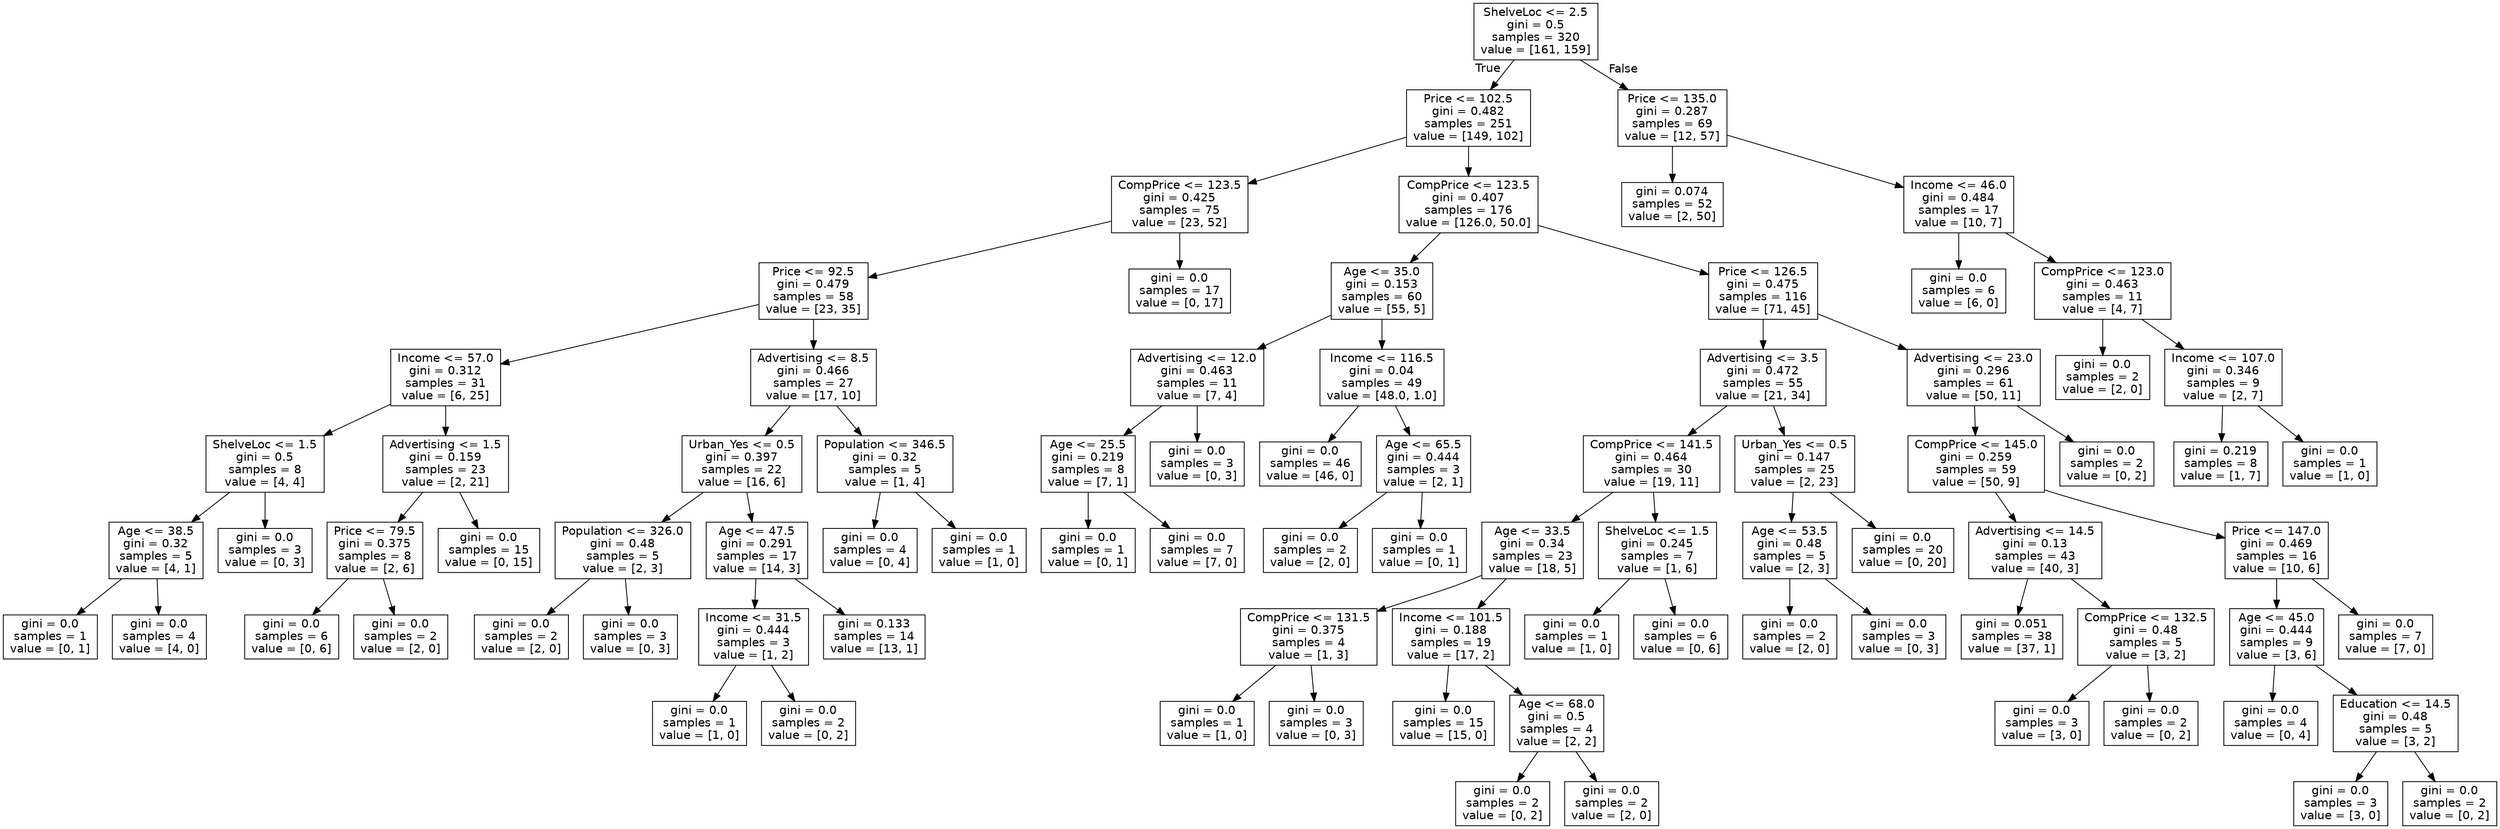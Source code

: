 digraph Tree {
node [shape=box, fontname="helvetica"] ;
edge [fontname="helvetica"] ;
0 [label="ShelveLoc <= 2.5\ngini = 0.5\nsamples = 320\nvalue = [161, 159]"] ;
1 [label="Price <= 102.5\ngini = 0.482\nsamples = 251\nvalue = [149, 102]"] ;
0 -> 1 [labeldistance=2.5, labelangle=45, headlabel="True"] ;
2 [label="CompPrice <= 123.5\ngini = 0.425\nsamples = 75\nvalue = [23, 52]"] ;
1 -> 2 ;
3 [label="Price <= 92.5\ngini = 0.479\nsamples = 58\nvalue = [23, 35]"] ;
2 -> 3 ;
4 [label="Income <= 57.0\ngini = 0.312\nsamples = 31\nvalue = [6, 25]"] ;
3 -> 4 ;
5 [label="ShelveLoc <= 1.5\ngini = 0.5\nsamples = 8\nvalue = [4, 4]"] ;
4 -> 5 ;
6 [label="Age <= 38.5\ngini = 0.32\nsamples = 5\nvalue = [4, 1]"] ;
5 -> 6 ;
7 [label="gini = 0.0\nsamples = 1\nvalue = [0, 1]"] ;
6 -> 7 ;
8 [label="gini = 0.0\nsamples = 4\nvalue = [4, 0]"] ;
6 -> 8 ;
9 [label="gini = 0.0\nsamples = 3\nvalue = [0, 3]"] ;
5 -> 9 ;
10 [label="Advertising <= 1.5\ngini = 0.159\nsamples = 23\nvalue = [2, 21]"] ;
4 -> 10 ;
11 [label="Price <= 79.5\ngini = 0.375\nsamples = 8\nvalue = [2, 6]"] ;
10 -> 11 ;
12 [label="gini = 0.0\nsamples = 6\nvalue = [0, 6]"] ;
11 -> 12 ;
13 [label="gini = 0.0\nsamples = 2\nvalue = [2, 0]"] ;
11 -> 13 ;
14 [label="gini = 0.0\nsamples = 15\nvalue = [0, 15]"] ;
10 -> 14 ;
15 [label="Advertising <= 8.5\ngini = 0.466\nsamples = 27\nvalue = [17, 10]"] ;
3 -> 15 ;
16 [label="Urban_Yes <= 0.5\ngini = 0.397\nsamples = 22\nvalue = [16, 6]"] ;
15 -> 16 ;
17 [label="Population <= 326.0\ngini = 0.48\nsamples = 5\nvalue = [2, 3]"] ;
16 -> 17 ;
18 [label="gini = 0.0\nsamples = 2\nvalue = [2, 0]"] ;
17 -> 18 ;
19 [label="gini = 0.0\nsamples = 3\nvalue = [0, 3]"] ;
17 -> 19 ;
20 [label="Age <= 47.5\ngini = 0.291\nsamples = 17\nvalue = [14, 3]"] ;
16 -> 20 ;
21 [label="Income <= 31.5\ngini = 0.444\nsamples = 3\nvalue = [1, 2]"] ;
20 -> 21 ;
22 [label="gini = 0.0\nsamples = 1\nvalue = [1, 0]"] ;
21 -> 22 ;
23 [label="gini = 0.0\nsamples = 2\nvalue = [0, 2]"] ;
21 -> 23 ;
24 [label="gini = 0.133\nsamples = 14\nvalue = [13, 1]"] ;
20 -> 24 ;
25 [label="Population <= 346.5\ngini = 0.32\nsamples = 5\nvalue = [1, 4]"] ;
15 -> 25 ;
26 [label="gini = 0.0\nsamples = 4\nvalue = [0, 4]"] ;
25 -> 26 ;
27 [label="gini = 0.0\nsamples = 1\nvalue = [1, 0]"] ;
25 -> 27 ;
28 [label="gini = 0.0\nsamples = 17\nvalue = [0, 17]"] ;
2 -> 28 ;
29 [label="CompPrice <= 123.5\ngini = 0.407\nsamples = 176\nvalue = [126.0, 50.0]"] ;
1 -> 29 ;
30 [label="Age <= 35.0\ngini = 0.153\nsamples = 60\nvalue = [55, 5]"] ;
29 -> 30 ;
31 [label="Advertising <= 12.0\ngini = 0.463\nsamples = 11\nvalue = [7, 4]"] ;
30 -> 31 ;
32 [label="Age <= 25.5\ngini = 0.219\nsamples = 8\nvalue = [7, 1]"] ;
31 -> 32 ;
33 [label="gini = 0.0\nsamples = 1\nvalue = [0, 1]"] ;
32 -> 33 ;
34 [label="gini = 0.0\nsamples = 7\nvalue = [7, 0]"] ;
32 -> 34 ;
35 [label="gini = 0.0\nsamples = 3\nvalue = [0, 3]"] ;
31 -> 35 ;
36 [label="Income <= 116.5\ngini = 0.04\nsamples = 49\nvalue = [48.0, 1.0]"] ;
30 -> 36 ;
37 [label="gini = 0.0\nsamples = 46\nvalue = [46, 0]"] ;
36 -> 37 ;
38 [label="Age <= 65.5\ngini = 0.444\nsamples = 3\nvalue = [2, 1]"] ;
36 -> 38 ;
39 [label="gini = 0.0\nsamples = 2\nvalue = [2, 0]"] ;
38 -> 39 ;
40 [label="gini = 0.0\nsamples = 1\nvalue = [0, 1]"] ;
38 -> 40 ;
41 [label="Price <= 126.5\ngini = 0.475\nsamples = 116\nvalue = [71, 45]"] ;
29 -> 41 ;
42 [label="Advertising <= 3.5\ngini = 0.472\nsamples = 55\nvalue = [21, 34]"] ;
41 -> 42 ;
43 [label="CompPrice <= 141.5\ngini = 0.464\nsamples = 30\nvalue = [19, 11]"] ;
42 -> 43 ;
44 [label="Age <= 33.5\ngini = 0.34\nsamples = 23\nvalue = [18, 5]"] ;
43 -> 44 ;
45 [label="CompPrice <= 131.5\ngini = 0.375\nsamples = 4\nvalue = [1, 3]"] ;
44 -> 45 ;
46 [label="gini = 0.0\nsamples = 1\nvalue = [1, 0]"] ;
45 -> 46 ;
47 [label="gini = 0.0\nsamples = 3\nvalue = [0, 3]"] ;
45 -> 47 ;
48 [label="Income <= 101.5\ngini = 0.188\nsamples = 19\nvalue = [17, 2]"] ;
44 -> 48 ;
49 [label="gini = 0.0\nsamples = 15\nvalue = [15, 0]"] ;
48 -> 49 ;
50 [label="Age <= 68.0\ngini = 0.5\nsamples = 4\nvalue = [2, 2]"] ;
48 -> 50 ;
51 [label="gini = 0.0\nsamples = 2\nvalue = [0, 2]"] ;
50 -> 51 ;
52 [label="gini = 0.0\nsamples = 2\nvalue = [2, 0]"] ;
50 -> 52 ;
53 [label="ShelveLoc <= 1.5\ngini = 0.245\nsamples = 7\nvalue = [1, 6]"] ;
43 -> 53 ;
54 [label="gini = 0.0\nsamples = 1\nvalue = [1, 0]"] ;
53 -> 54 ;
55 [label="gini = 0.0\nsamples = 6\nvalue = [0, 6]"] ;
53 -> 55 ;
56 [label="Urban_Yes <= 0.5\ngini = 0.147\nsamples = 25\nvalue = [2, 23]"] ;
42 -> 56 ;
57 [label="Age <= 53.5\ngini = 0.48\nsamples = 5\nvalue = [2, 3]"] ;
56 -> 57 ;
58 [label="gini = 0.0\nsamples = 2\nvalue = [2, 0]"] ;
57 -> 58 ;
59 [label="gini = 0.0\nsamples = 3\nvalue = [0, 3]"] ;
57 -> 59 ;
60 [label="gini = 0.0\nsamples = 20\nvalue = [0, 20]"] ;
56 -> 60 ;
61 [label="Advertising <= 23.0\ngini = 0.296\nsamples = 61\nvalue = [50, 11]"] ;
41 -> 61 ;
62 [label="CompPrice <= 145.0\ngini = 0.259\nsamples = 59\nvalue = [50, 9]"] ;
61 -> 62 ;
63 [label="Advertising <= 14.5\ngini = 0.13\nsamples = 43\nvalue = [40, 3]"] ;
62 -> 63 ;
64 [label="gini = 0.051\nsamples = 38\nvalue = [37, 1]"] ;
63 -> 64 ;
65 [label="CompPrice <= 132.5\ngini = 0.48\nsamples = 5\nvalue = [3, 2]"] ;
63 -> 65 ;
66 [label="gini = 0.0\nsamples = 3\nvalue = [3, 0]"] ;
65 -> 66 ;
67 [label="gini = 0.0\nsamples = 2\nvalue = [0, 2]"] ;
65 -> 67 ;
68 [label="Price <= 147.0\ngini = 0.469\nsamples = 16\nvalue = [10, 6]"] ;
62 -> 68 ;
69 [label="Age <= 45.0\ngini = 0.444\nsamples = 9\nvalue = [3, 6]"] ;
68 -> 69 ;
70 [label="gini = 0.0\nsamples = 4\nvalue = [0, 4]"] ;
69 -> 70 ;
71 [label="Education <= 14.5\ngini = 0.48\nsamples = 5\nvalue = [3, 2]"] ;
69 -> 71 ;
72 [label="gini = 0.0\nsamples = 3\nvalue = [3, 0]"] ;
71 -> 72 ;
73 [label="gini = 0.0\nsamples = 2\nvalue = [0, 2]"] ;
71 -> 73 ;
74 [label="gini = 0.0\nsamples = 7\nvalue = [7, 0]"] ;
68 -> 74 ;
75 [label="gini = 0.0\nsamples = 2\nvalue = [0, 2]"] ;
61 -> 75 ;
76 [label="Price <= 135.0\ngini = 0.287\nsamples = 69\nvalue = [12, 57]"] ;
0 -> 76 [labeldistance=2.5, labelangle=-45, headlabel="False"] ;
77 [label="gini = 0.074\nsamples = 52\nvalue = [2, 50]"] ;
76 -> 77 ;
78 [label="Income <= 46.0\ngini = 0.484\nsamples = 17\nvalue = [10, 7]"] ;
76 -> 78 ;
79 [label="gini = 0.0\nsamples = 6\nvalue = [6, 0]"] ;
78 -> 79 ;
80 [label="CompPrice <= 123.0\ngini = 0.463\nsamples = 11\nvalue = [4, 7]"] ;
78 -> 80 ;
81 [label="gini = 0.0\nsamples = 2\nvalue = [2, 0]"] ;
80 -> 81 ;
82 [label="Income <= 107.0\ngini = 0.346\nsamples = 9\nvalue = [2, 7]"] ;
80 -> 82 ;
83 [label="gini = 0.219\nsamples = 8\nvalue = [1, 7]"] ;
82 -> 83 ;
84 [label="gini = 0.0\nsamples = 1\nvalue = [1, 0]"] ;
82 -> 84 ;
}